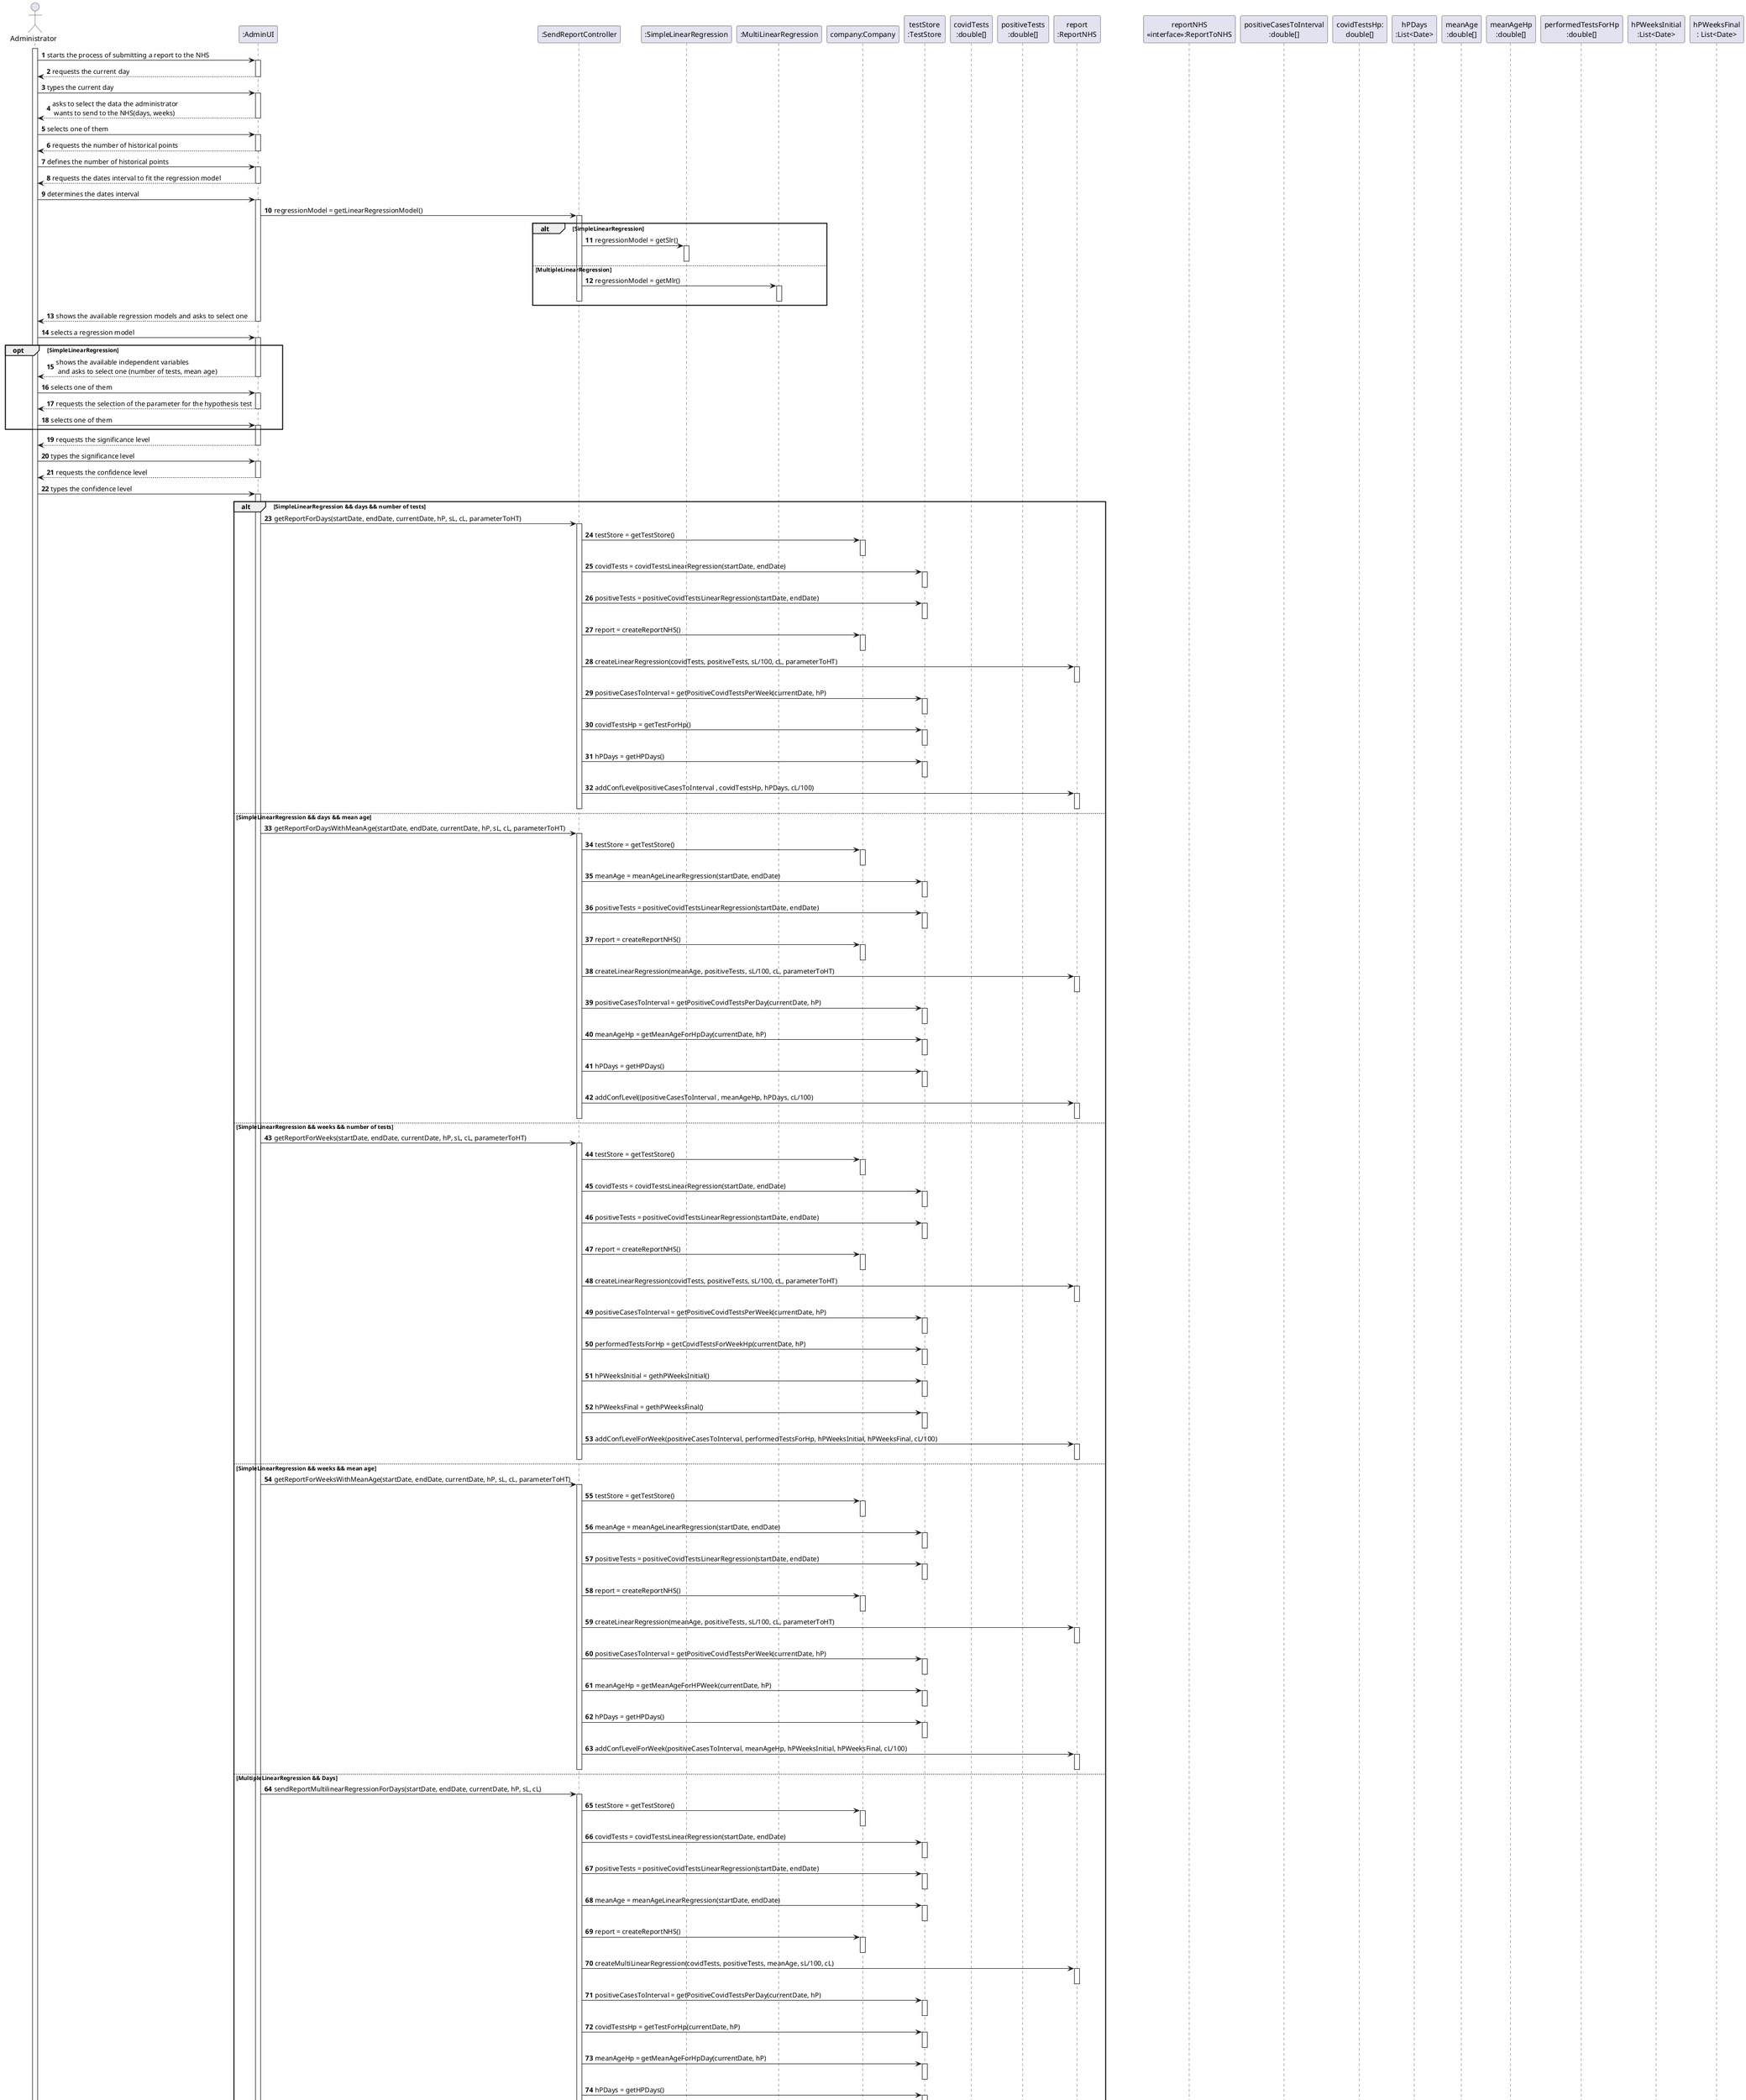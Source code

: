 @startuml
'https://plantuml.com/sequence-diagram

autonumber

actor "Administrator" as ADM
participant ":AdminUI" as UI
participant ":SendReportController" as CTRL
participant ":SimpleLinearRegression" as SLR
participant ":MultiLinearRegression" as MLR
participant "company:Company" as ML
participant "testStore\n:TestStore" as TSTORE
participant "covidTests\n:double[]"
participant "positiveTests\n:double[]"
participant "report\n:ReportNHS" as REPORT
participant "reportNHS\n<<interface>>:ReportToNHS" as REPORTINTERFACE
participant "positiveCasesToInterval\n:double[]"
participant "covidTestsHp:\ndouble[]"
participant "hPDays\n:List<Date>"
participant "meanAge\n:double[]"
participant "meanAgeHp\n:double[]"
participant "performedTestsForHp\n:double[]"
participant "hPWeeksInitial\n:List<Date>"
participant "hPWeeksFinal\n: List<Date>"


activate ADM

ADM -> UI: starts the process of submitting a report to the NHS
activate UI
UI --> ADM: requests the current day
deactivate UI
ADM -> UI: types the current day
activate UI
UI --> ADM: asks to select the data the administrator\n wants to send to the NHS(days, weeks)
deactivate UI
ADM -> UI: selects one of them
activate UI
UI --> ADM: requests the number of historical points
deactivate UI
ADM -> UI: defines the number of historical points
activate UI
UI --> ADM: requests the dates interval to fit the regression model
deactivate UI
ADM -> UI: determines the dates interval
activate UI
UI -> CTRL: regressionModel = getLinearRegressionModel()
activate CTRL
alt SimpleLinearRegression
CTRL -> SLR: regressionModel = getSlr()
activate SLR
deactivate SLR
else MultipleLinearRegression
CTRL -> MLR: regressionModel = getMlr()
activate MLR
deactivate MLR
deactivate CTRL
end
UI --> ADM: shows the available regression models and asks to select one
deactivate UI
ADM -> UI: selects a regression model
activate UI
opt SimpleLinearRegression
UI --> ADM: shows the available independent variables\n and asks to select one (number of tests, mean age)
deactivate UI
ADM -> UI: selects one of them
activate UI
UI --> ADM: requests the selection of the parameter for the hypothesis test
deactivate UI
ADM -> UI: selects one of them
activate UI
end
UI --> ADM: requests the significance level
deactivate UI
ADM -> UI: types the significance level
activate UI
UI --> ADM: requests the confidence level
deactivate UI
ADM -> UI: types the confidence level
activate UI
alt SimpleLinearRegression && days && number of tests
UI -> CTRL: getReportForDays(startDate, endDate, currentDate, hP, sL, cL, parameterToHT)
activate CTRL
CTRL -> ML: testStore = getTestStore()
activate ML
deactivate ML
CTRL -> TSTORE: covidTests = covidTestsLinearRegression(startDate, endDate)
activate TSTORE
deactivate TSTORE
CTRL -> TSTORE: positiveTests = positiveCovidTestsLinearRegression(startDate, endDate)
activate TSTORE
deactivate TSTORE
CTRL -> ML: report = createReportNHS()
activate ML
deactivate ML
CTRL -> REPORT: createLinearRegression(covidTests, positiveTests, sL/100, cL, parameterToHT)
activate REPORT
deactivate REPORT
CTRL -> TSTORE: positiveCasesToInterval = getPositiveCovidTestsPerWeek(currentDate, hP)
activate TSTORE
deactivate TSTORE
CTRL -> TSTORE: covidTestsHp = getTestForHp()
activate TSTORE
deactivate TSTORE
CTRL -> TSTORE: hPDays = getHPDays()
activate TSTORE
deactivate TSTORE
CTRL -> REPORT: addConfLevel(positiveCasesToInterval , covidTestsHp, hPDays, cL/100)
activate REPORT
deactivate REPORT
deactivate CTRL
else SimpleLinearRegression && days && mean age
UI -> CTRL: getReportForDaysWithMeanAge(startDate, endDate, currentDate, hP, sL, cL, parameterToHT)
activate CTRL
CTRL -> ML: testStore = getTestStore()
activate ML
deactivate ML
CTRL -> TSTORE: meanAge = meanAgeLinearRegression(startDate, endDate)
activate TSTORE
deactivate TSTORE
CTRL -> TSTORE: positiveTests = positiveCovidTestsLinearRegression(startDate, endDate)
activate TSTORE
deactivate TSTORE
CTRL -> ML: report = createReportNHS()
activate ML
deactivate ML
CTRL -> REPORT: createLinearRegression(meanAge, positiveTests, sL/100, cL, parameterToHT)
activate REPORT
deactivate REPORT
CTRL -> TSTORE: positiveCasesToInterval = getPositiveCovidTestsPerDay(currentDate, hP)
activate TSTORE
deactivate TSTORE
CTRL -> TSTORE: meanAgeHp = getMeanAgeForHpDay(currentDate, hP)
activate TSTORE
deactivate TSTORE
CTRL -> TSTORE: hPDays = getHPDays()
activate TSTORE
deactivate TSTORE
CTRL -> REPORT:addConfLevel((positiveCasesToInterval , meanAgeHp, hPDays, cL/100)
activate REPORT
deactivate REPORT
deactivate CTRL
else SimpleLinearRegression && weeks && number of tests
UI -> CTRL: getReportForWeeks(startDate, endDate, currentDate, hP, sL, cL, parameterToHT)
activate CTRL
CTRL -> ML: testStore = getTestStore()
activate ML
deactivate ML
CTRL -> TSTORE: covidTests = covidTestsLinearRegression(startDate, endDate)
activate TSTORE
deactivate TSTORE
CTRL -> TSTORE: positiveTests = positiveCovidTestsLinearRegression(startDate, endDate)
activate TSTORE
deactivate TSTORE
CTRL -> ML: report = createReportNHS()
activate ML
deactivate ML
CTRL -> REPORT: createLinearRegression(covidTests, positiveTests, sL/100, cL, parameterToHT)
activate REPORT
deactivate REPORT
CTRL -> TSTORE: positiveCasesToInterval = getPositiveCovidTestsPerWeek(currentDate, hP)
activate TSTORE
deactivate TSTORE
CTRL -> TSTORE: performedTestsForHp = getCovidTestsForWeekHp(currentDate, hP)
activate TSTORE
deactivate TSTORE
CTRL -> TSTORE: hPWeeksInitial = gethPWeeksInitial()
activate TSTORE
deactivate TSTORE
CTRL -> TSTORE: hPWeeksFinal = gethPWeeksFinal()
activate TSTORE
deactivate TSTORE
CTRL -> REPORT: addConfLevelForWeek(positiveCasesToInterval, performedTestsForHp, hPWeeksInitial, hPWeeksFinal, cL/100)
activate REPORT
deactivate REPORT
deactivate CTRL
else SimpleLinearRegression && weeks && mean age
UI -> CTRL: getReportForWeeksWithMeanAge(startDate, endDate, currentDate, hP, sL, cL, parameterToHT)
activate CTRL
CTRL -> ML: testStore = getTestStore()
activate ML
deactivate ML
CTRL -> TSTORE: meanAge = meanAgeLinearRegression(startDate, endDate)
activate TSTORE
deactivate TSTORE
CTRL -> TSTORE: positiveTests = positiveCovidTestsLinearRegression(startDate, endDate)
activate TSTORE
deactivate TSTORE
CTRL -> ML: report = createReportNHS()
activate ML
deactivate ML
CTRL -> REPORT: createLinearRegression(meanAge, positiveTests, sL/100, cL, parameterToHT)
activate REPORT
deactivate REPORT
CTRL -> TSTORE: positiveCasesToInterval = getPositiveCovidTestsPerWeek(currentDate, hP)
activate TSTORE
deactivate TSTORE
CTRL -> TSTORE: meanAgeHp = getMeanAgeForHPWeek(currentDate, hP)
activate TSTORE
deactivate TSTORE
CTRL -> TSTORE: hPDays = getHPDays()
activate TSTORE
deactivate TSTORE
CTRL -> REPORT: addConfLevelForWeek(positiveCasesToInterval, meanAgeHp, hPWeeksInitial, hPWeeksFinal, cL/100)
activate REPORT
deactivate REPORT
deactivate CTRL
else MultipleLinearRegression && Days
UI -> CTRL: sendReportMultilinearRegressionForDays(startDate, endDate, currentDate, hP, sL, cL)
activate CTRL
CTRL -> ML: testStore = getTestStore()
activate ML
deactivate ML
CTRL -> TSTORE: covidTests = covidTestsLinearRegression(startDate, endDate)
activate TSTORE
deactivate TSTORE
CTRL -> TSTORE: positiveTests = positiveCovidTestsLinearRegression(startDate, endDate)
activate TSTORE
deactivate TSTORE
CTRL -> TSTORE: meanAge = meanAgeLinearRegression(startDate, endDate)
activate TSTORE
deactivate TSTORE
CTRL -> ML: report = createReportNHS()
activate ML
deactivate ML
CTRL -> REPORT: createMultiLinearRegression(covidTests, positiveTests, meanAge, sL/100, cL)
activate REPORT
deactivate REPORT
CTRL ->TSTORE: positiveCasesToInterval = getPositiveCovidTestsPerDay(currentDate, hP)
activate TSTORE
deactivate TSTORE
CTRL -> TSTORE: covidTestsHp = getTestForHp(currentDate, hP)
activate TSTORE
deactivate TSTORE
CTRL ->TSTORE: meanAgeHp = getMeanAgeForHpDay(currentDate, hP)
activate TSTORE
deactivate TSTORE
CTRL -> TSTORE:hPDays = getHPDays()
activate TSTORE
deactivate TSTORE
CTRL -> REPORT: addConfLevelForMultiRegr(positiveCasesToInterval, covidTestsHp, meanAgeHp, hPDays, cL/100)
activate REPORT
deactivate REPORT
deactivate CTRL
else MultipleLinearRegression && weeks
UI -> CTRL: sendReportMultilinearRegressionForWeeks(startDate, endDate, currentDate, hP, sL, cL)
activate CTRL
CTRL -> ML: testStore = getTestStore()
activate ML
deactivate ML
CTRL -> TSTORE: covidTests = covidTestsLinearRegression(startDate, endDate)
activate TSTORE
deactivate TSTORE
CTRL -> TSTORE: positiveTests = positiveCovidTestsLinearRegression(startDate, endDate)
activate TSTORE
deactivate TSTORE
CTRL -> TSTORE: meanAge = meanAgeLinearRegression(startDate, endDate)
activate TSTORE
deactivate TSTORE
CTRL -> ML: report = createReportNHS()
activate ML
deactivate ML
CTRL -> REPORT: createMultiLinearRegression(covidTests, positiveTests, meanAge, sL/100, cL)
activate REPORT
deactivate REPORT
CTRL ->TSTORE: positiveCasesToInterval = getPositiveCovidTestsPerWeek(currentDate, hP)
activate TSTORE
deactivate TSTORE
CTRL -> TSTORE: perfomedTestsForHp = getCovidTestsForWeekHp(currentDate, hP)
activate TSTORE
deactivate TSTORE
CTRL -> TSTORE: meanAgeHp = getMeanAgeForHPWeek(currentDate, hP)
activate TSTORE
deactivate TSTORE
CTRL -> TSTORE: hPWeeksInitial = gethPWeeksInitial()
activate TSTORE
deactivate TSTORE
CTRL -> TSTORE: hPWeeksFinal = gethPWeeksFinal()
activate TSTORE
deactivate TSTORE
CTRL ->REPORT: addConfLevelForWeekForMultiRegr(positiveCasesToInterval, perfomedTestsForHp, meanAgeHp, hPWeeksInitial, hPWeeksFinal, cL/100)
activate REPORT
deactivate REPORT
deactivate CTRL
end
UI --> ADM: shows all data and requests for confirmation
deactivate UI
ADM -> UI: confirms all the data
activate UI
UI -> CTRL: sendReport()
activate CTRL
CTRL -> REPORT: sendReportNHS()
activate REPORT
REPORT -> REPORT: report = reportApi()
activate REPORT
deactivate REPORT
REPORT -> REPORTINTERFACE: writeUsingFileWriter(report)
activate REPORTINTERFACE
deactivate REPORT
deactivate REPORTINTERFACE
deactivate CTRL
UI --> ADM: informs operation success
deactivate UI

deactivate ADM
@enduml